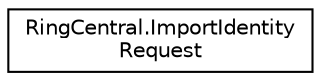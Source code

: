 digraph "Graphical Class Hierarchy"
{
 // LATEX_PDF_SIZE
  edge [fontname="Helvetica",fontsize="10",labelfontname="Helvetica",labelfontsize="10"];
  node [fontname="Helvetica",fontsize="10",shape=record];
  rankdir="LR";
  Node0 [label="RingCentral.ImportIdentity\lRequest",height=0.2,width=0.4,color="black", fillcolor="white", style="filled",URL="$classRingCentral_1_1ImportIdentityRequest.html",tooltip=" "];
}
